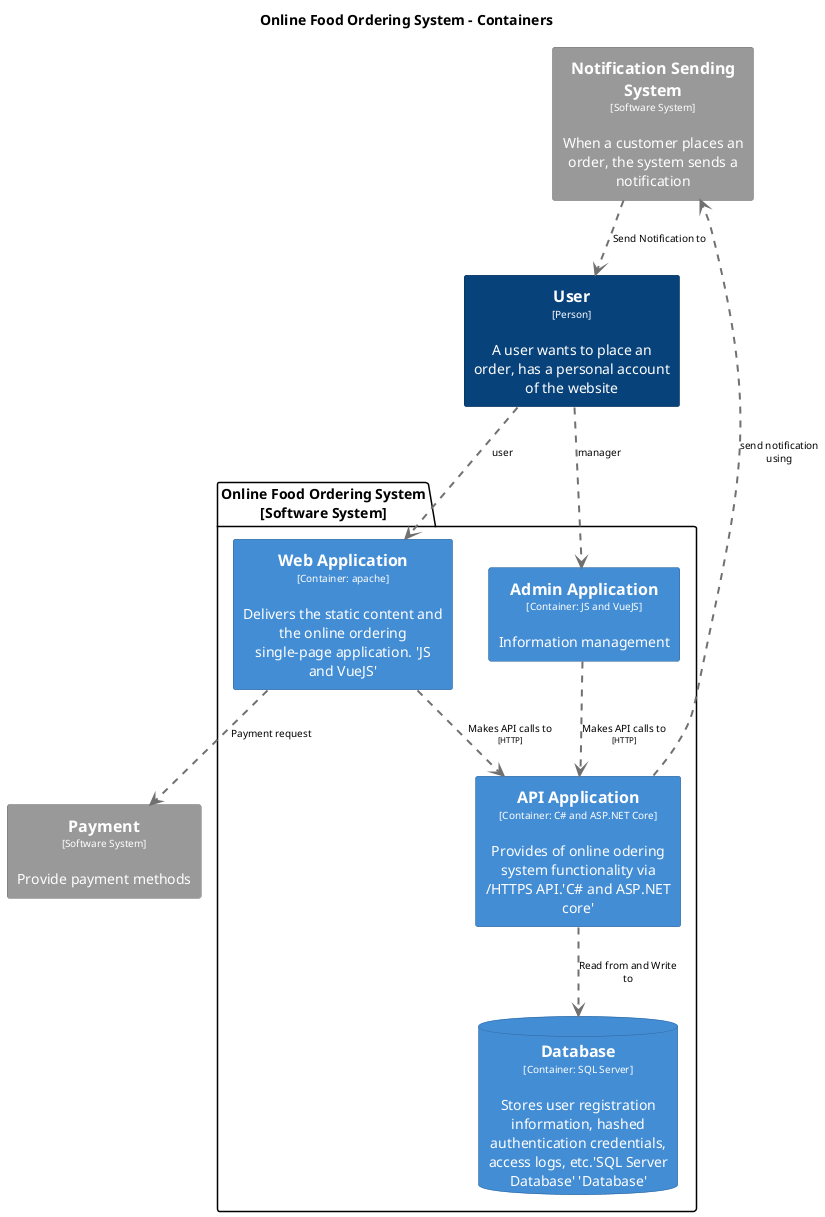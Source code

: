 @startuml(id=Containers)
title Online Food Ordering System - Containers

skinparam {
  shadowing false
  arrowFontSize 10
  defaultTextAlignment center
  wrapWidth 200
  maxMessageSize 100
}
hide stereotype
top to bottom direction
skinparam rectangle<<22>> {
  BackgroundColor #438dd5
  FontColor #ffffff
  BorderColor #2e6295
}
skinparam rectangle<<1>> {
  BackgroundColor #08427b
  FontColor #ffffff
  BorderColor #052e56
}
skinparam rectangle<<2>> {
  BackgroundColor #999999
  FontColor #ffffff
  BorderColor #6b6b6b
}
skinparam rectangle<<13>> {
  BackgroundColor #438dd5
  FontColor #ffffff
  BorderColor #2e6295
}
skinparam rectangle<<3>> {
  BackgroundColor #999999
  FontColor #ffffff
  BorderColor #6b6b6b
}
skinparam rectangle<<5>> {
  BackgroundColor #438dd5
  FontColor #ffffff
  BorderColor #2e6295
}
skinparam database<<21>> {
  BackgroundColor #438dd5
  FontColor #ffffff
  BorderColor #2e6295
}
rectangle "==Notification Sending System\n<size:10>[Software System]</size>\n\nWhen a customer places an order, the system sends a notification" <<3>> as 3
rectangle "==Payment\n<size:10>[Software System]</size>\n\nProvide payment methods" <<2>> as 2
rectangle "==User\n<size:10>[Person]</size>\n\nA user wants to place an order, has a personal account of the website" <<1>> as 1
package "Online Food Ordering System\n[Software System]" {
  rectangle "==API Application\n<size:10>[Container: C# and ASP.NET Core]</size>\n\nProvides of online odering system functionality via /HTTPS API.'C# and ASP.NET core'" <<22>> as 22
  rectangle "==Admin Application\n<size:10>[Container: JS and VueJS]</size>\n\nInformation management" <<13>> as 13
  database "==Database\n<size:10>[Container: SQL Server]</size>\n\nStores user registration information, hashed authentication credentials, access logs, etc.'SQL Server Database' 'Database'" <<21>> as 21
  rectangle "==Web Application\n<size:10>[Container: apache]</size>\n\nDelivers the static content and the online ordering single-page application. 'JS and VueJS'" <<5>> as 5
}
22 .[#707070,thickness=2].> 21 : "Read from and Write to"
22 .[#707070,thickness=2].> 3 : "send notification using"
13 .[#707070,thickness=2].> 22 : "Makes API calls to\n<size:8>[HTTP]</size>"
3 .[#707070,thickness=2].> 1 : "Send Notification to"
1 .[#707070,thickness=2].> 13 : "manager"
1 .[#707070,thickness=2].> 5 : "user"
5 .[#707070,thickness=2].> 22 : "Makes API calls to\n<size:8>[HTTP]</size>"
5 .[#707070,thickness=2].> 2 : "Payment request"
@enduml